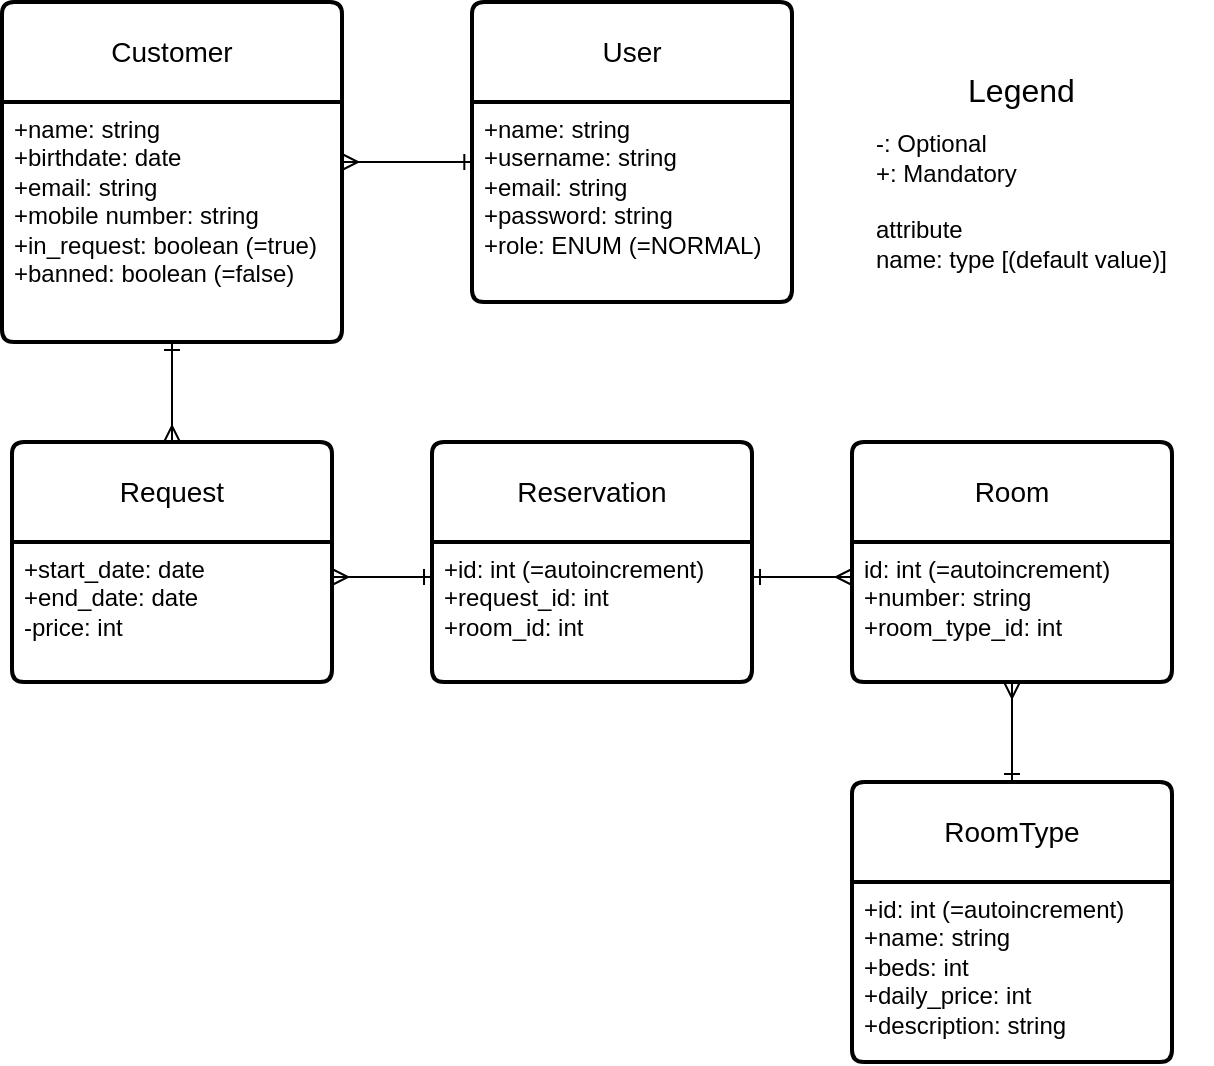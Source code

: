 <mxfile version="24.7.17">
  <diagram name="1 oldal" id="osthFVFoLzH-frokFGTB">
    <mxGraphModel dx="856" dy="521" grid="1" gridSize="10" guides="1" tooltips="1" connect="1" arrows="1" fold="1" page="1" pageScale="1" pageWidth="827" pageHeight="1169" math="0" shadow="0">
      <root>
        <mxCell id="0" />
        <mxCell id="1" parent="0" />
        <mxCell id="wH6veG9tBR207DiI4e0H-1" value="User" style="swimlane;childLayout=stackLayout;horizontal=1;startSize=50;horizontalStack=0;rounded=1;fontSize=14;fontStyle=0;strokeWidth=2;resizeParent=0;resizeLast=1;shadow=0;dashed=0;align=center;arcSize=4;whiteSpace=wrap;html=1;" parent="1" vertex="1">
          <mxGeometry x="400" y="120" width="160" height="150" as="geometry" />
        </mxCell>
        <mxCell id="wH6veG9tBR207DiI4e0H-2" value="&lt;div&gt;+name: string&lt;/div&gt;+username: string&lt;div&gt;+email: string&lt;/div&gt;&lt;div&gt;+password: string&lt;/div&gt;&lt;div&gt;+role: ENUM (=NORMAL)&lt;/div&gt;" style="align=left;strokeColor=none;fillColor=none;spacingLeft=4;fontSize=12;verticalAlign=top;resizable=0;rotatable=0;part=1;html=1;" parent="wH6veG9tBR207DiI4e0H-1" vertex="1">
          <mxGeometry y="50" width="160" height="100" as="geometry" />
        </mxCell>
        <mxCell id="wH6veG9tBR207DiI4e0H-3" value="Customer" style="swimlane;childLayout=stackLayout;horizontal=1;startSize=50;horizontalStack=0;rounded=1;fontSize=14;fontStyle=0;strokeWidth=2;resizeParent=0;resizeLast=1;shadow=0;dashed=0;align=center;arcSize=4;whiteSpace=wrap;html=1;" parent="1" vertex="1">
          <mxGeometry x="165" y="120" width="170" height="170" as="geometry" />
        </mxCell>
        <mxCell id="wH6veG9tBR207DiI4e0H-4" value="+name: string&lt;div&gt;+birthdate: date&lt;/div&gt;&lt;div&gt;+email: string&lt;/div&gt;&lt;div&gt;+mobile number: string&lt;/div&gt;&lt;div&gt;+in_request: boolean (=true)&lt;/div&gt;&lt;div&gt;+banned: boolean (=false)&lt;/div&gt;" style="align=left;strokeColor=none;fillColor=none;spacingLeft=4;fontSize=12;verticalAlign=top;resizable=0;rotatable=0;part=1;html=1;" parent="wH6veG9tBR207DiI4e0H-3" vertex="1">
          <mxGeometry y="50" width="170" height="120" as="geometry" />
        </mxCell>
        <mxCell id="wH6veG9tBR207DiI4e0H-5" value="Room" style="swimlane;childLayout=stackLayout;horizontal=1;startSize=50;horizontalStack=0;rounded=1;fontSize=14;fontStyle=0;strokeWidth=2;resizeParent=0;resizeLast=1;shadow=0;dashed=0;align=center;arcSize=4;whiteSpace=wrap;html=1;" parent="1" vertex="1">
          <mxGeometry x="590" y="340" width="160" height="120" as="geometry" />
        </mxCell>
        <mxCell id="wH6veG9tBR207DiI4e0H-6" value="&lt;div&gt;id: int (=autoincrement)&lt;/div&gt;+number: string&lt;div&gt;+room_type_id: int&lt;/div&gt;" style="align=left;strokeColor=none;fillColor=none;spacingLeft=4;fontSize=12;verticalAlign=top;resizable=0;rotatable=0;part=1;html=1;" parent="wH6veG9tBR207DiI4e0H-5" vertex="1">
          <mxGeometry y="50" width="160" height="70" as="geometry" />
        </mxCell>
        <mxCell id="wH6veG9tBR207DiI4e0H-7" value="RoomType" style="swimlane;childLayout=stackLayout;horizontal=1;startSize=50;horizontalStack=0;rounded=1;fontSize=14;fontStyle=0;strokeWidth=2;resizeParent=0;resizeLast=1;shadow=0;dashed=0;align=center;arcSize=4;whiteSpace=wrap;html=1;" parent="1" vertex="1">
          <mxGeometry x="590" y="510" width="160" height="140" as="geometry" />
        </mxCell>
        <mxCell id="wH6veG9tBR207DiI4e0H-8" value="&lt;div&gt;+id: int (=autoincrement)&lt;/div&gt;+name: string&lt;div&gt;+beds: int&lt;div&gt;+daily_price: int&lt;/div&gt;&lt;/div&gt;&lt;div&gt;+description: string&lt;/div&gt;" style="align=left;strokeColor=none;fillColor=none;spacingLeft=4;fontSize=12;verticalAlign=top;resizable=0;rotatable=0;part=1;html=1;" parent="wH6veG9tBR207DiI4e0H-7" vertex="1">
          <mxGeometry y="50" width="160" height="90" as="geometry" />
        </mxCell>
        <mxCell id="wH6veG9tBR207DiI4e0H-9" style="edgeStyle=orthogonalEdgeStyle;rounded=0;orthogonalLoop=1;jettySize=auto;html=1;exitX=0.5;exitY=1;exitDx=0;exitDy=0;entryX=0.5;entryY=0;entryDx=0;entryDy=0;endArrow=ERone;endFill=0;startArrow=ERmany;startFill=0;" parent="1" source="wH6veG9tBR207DiI4e0H-6" target="wH6veG9tBR207DiI4e0H-7" edge="1">
          <mxGeometry relative="1" as="geometry" />
        </mxCell>
        <mxCell id="wH6veG9tBR207DiI4e0H-11" value="Request" style="swimlane;childLayout=stackLayout;horizontal=1;startSize=50;horizontalStack=0;rounded=1;fontSize=14;fontStyle=0;strokeWidth=2;resizeParent=0;resizeLast=1;shadow=0;dashed=0;align=center;arcSize=4;whiteSpace=wrap;html=1;" parent="1" vertex="1">
          <mxGeometry x="170" y="340" width="160" height="120" as="geometry" />
        </mxCell>
        <mxCell id="wH6veG9tBR207DiI4e0H-12" value="+start_date: date&lt;div&gt;+end_date: date&lt;/div&gt;&lt;div&gt;-price: int&lt;/div&gt;" style="align=left;strokeColor=none;fillColor=none;spacingLeft=4;fontSize=12;verticalAlign=top;resizable=0;rotatable=0;part=1;html=1;" parent="wH6veG9tBR207DiI4e0H-11" vertex="1">
          <mxGeometry y="50" width="160" height="70" as="geometry" />
        </mxCell>
        <mxCell id="wH6veG9tBR207DiI4e0H-13" style="edgeStyle=orthogonalEdgeStyle;rounded=0;orthogonalLoop=1;jettySize=auto;html=1;entryX=1;entryY=0.25;entryDx=0;entryDy=0;startArrow=ERmany;startFill=0;endArrow=ERone;endFill=0;exitX=0;exitY=0.25;exitDx=0;exitDy=0;" parent="1" source="wH6veG9tBR207DiI4e0H-6" target="9Vd9eU7O7Daa9pynRJ1D-5" edge="1">
          <mxGeometry relative="1" as="geometry">
            <mxPoint x="540" y="530" as="sourcePoint" />
          </mxGeometry>
        </mxCell>
        <mxCell id="wH6veG9tBR207DiI4e0H-14" style="edgeStyle=orthogonalEdgeStyle;rounded=0;orthogonalLoop=1;jettySize=auto;html=1;exitX=0.5;exitY=1;exitDx=0;exitDy=0;entryX=0.5;entryY=0;entryDx=0;entryDy=0;endArrow=ERmany;endFill=0;startArrow=ERone;startFill=0;" parent="1" source="wH6veG9tBR207DiI4e0H-4" target="wH6veG9tBR207DiI4e0H-11" edge="1">
          <mxGeometry relative="1" as="geometry" />
        </mxCell>
        <mxCell id="pzXDdgU7UOfX_fnrfGlg-1" style="edgeStyle=orthogonalEdgeStyle;rounded=0;orthogonalLoop=1;jettySize=auto;html=1;endArrow=ERmany;endFill=0;startArrow=ERone;startFill=0;entryX=1;entryY=0.25;entryDx=0;entryDy=0;exitX=0.001;exitY=0.3;exitDx=0;exitDy=0;exitPerimeter=0;" parent="1" source="wH6veG9tBR207DiI4e0H-2" target="wH6veG9tBR207DiI4e0H-4" edge="1">
          <mxGeometry relative="1" as="geometry">
            <mxPoint x="390" y="220" as="sourcePoint" />
            <mxPoint x="360" y="230" as="targetPoint" />
          </mxGeometry>
        </mxCell>
        <mxCell id="iRjWYKLcKOD4x_D2rIXq-2" value="&lt;div style=&quot;text-align: center; margin-bottom: 10px;&quot;&gt;&lt;font style=&quot;font-size: 16px;&quot;&gt;Legend&lt;/font&gt;&lt;/div&gt;-: Optional&lt;div style=&quot;margin-left: 0px;&quot;&gt;+: Mandatory&lt;/div&gt;&lt;div&gt;&lt;br&gt;&lt;/div&gt;&lt;div&gt;attribute&lt;/div&gt;&lt;div&gt;name: type [(default value)]&lt;/div&gt;" style="text;html=1;align=left;verticalAlign=middle;resizable=0;points=[];autosize=1;strokeColor=none;fillColor=none;rounded=1;labelBorderColor=none;textShadow=0;labelBackgroundColor=default;perimeterSpacing=0;strokeWidth=1;glass=0;" parent="1" vertex="1">
          <mxGeometry x="600" y="150" width="170" height="110" as="geometry" />
        </mxCell>
        <mxCell id="9Vd9eU7O7Daa9pynRJ1D-6" value="" style="edgeStyle=orthogonalEdgeStyle;rounded=0;orthogonalLoop=1;jettySize=auto;html=1;exitX=1;exitY=0.25;exitDx=0;exitDy=0;entryX=0;entryY=0.25;entryDx=0;entryDy=0;startArrow=ERmany;startFill=0;endArrow=ERone;endFill=0;" edge="1" parent="1" source="wH6veG9tBR207DiI4e0H-12" target="9Vd9eU7O7Daa9pynRJ1D-5">
          <mxGeometry relative="1" as="geometry">
            <mxPoint x="330" y="408" as="sourcePoint" />
            <mxPoint x="590" y="408" as="targetPoint" />
          </mxGeometry>
        </mxCell>
        <mxCell id="9Vd9eU7O7Daa9pynRJ1D-4" value="Reservation" style="swimlane;childLayout=stackLayout;horizontal=1;startSize=50;horizontalStack=0;rounded=1;fontSize=14;fontStyle=0;strokeWidth=2;resizeParent=0;resizeLast=1;shadow=0;dashed=0;align=center;arcSize=4;whiteSpace=wrap;html=1;" vertex="1" parent="1">
          <mxGeometry x="380" y="340" width="160" height="120" as="geometry" />
        </mxCell>
        <mxCell id="9Vd9eU7O7Daa9pynRJ1D-5" value="+id: int (=autoincrement)&lt;div&gt;+request_id: int&lt;/div&gt;&lt;div&gt;+room_id: int&lt;/div&gt;" style="align=left;strokeColor=none;fillColor=none;spacingLeft=4;fontSize=12;verticalAlign=top;resizable=0;rotatable=0;part=1;html=1;" vertex="1" parent="9Vd9eU7O7Daa9pynRJ1D-4">
          <mxGeometry y="50" width="160" height="70" as="geometry" />
        </mxCell>
      </root>
    </mxGraphModel>
  </diagram>
</mxfile>

